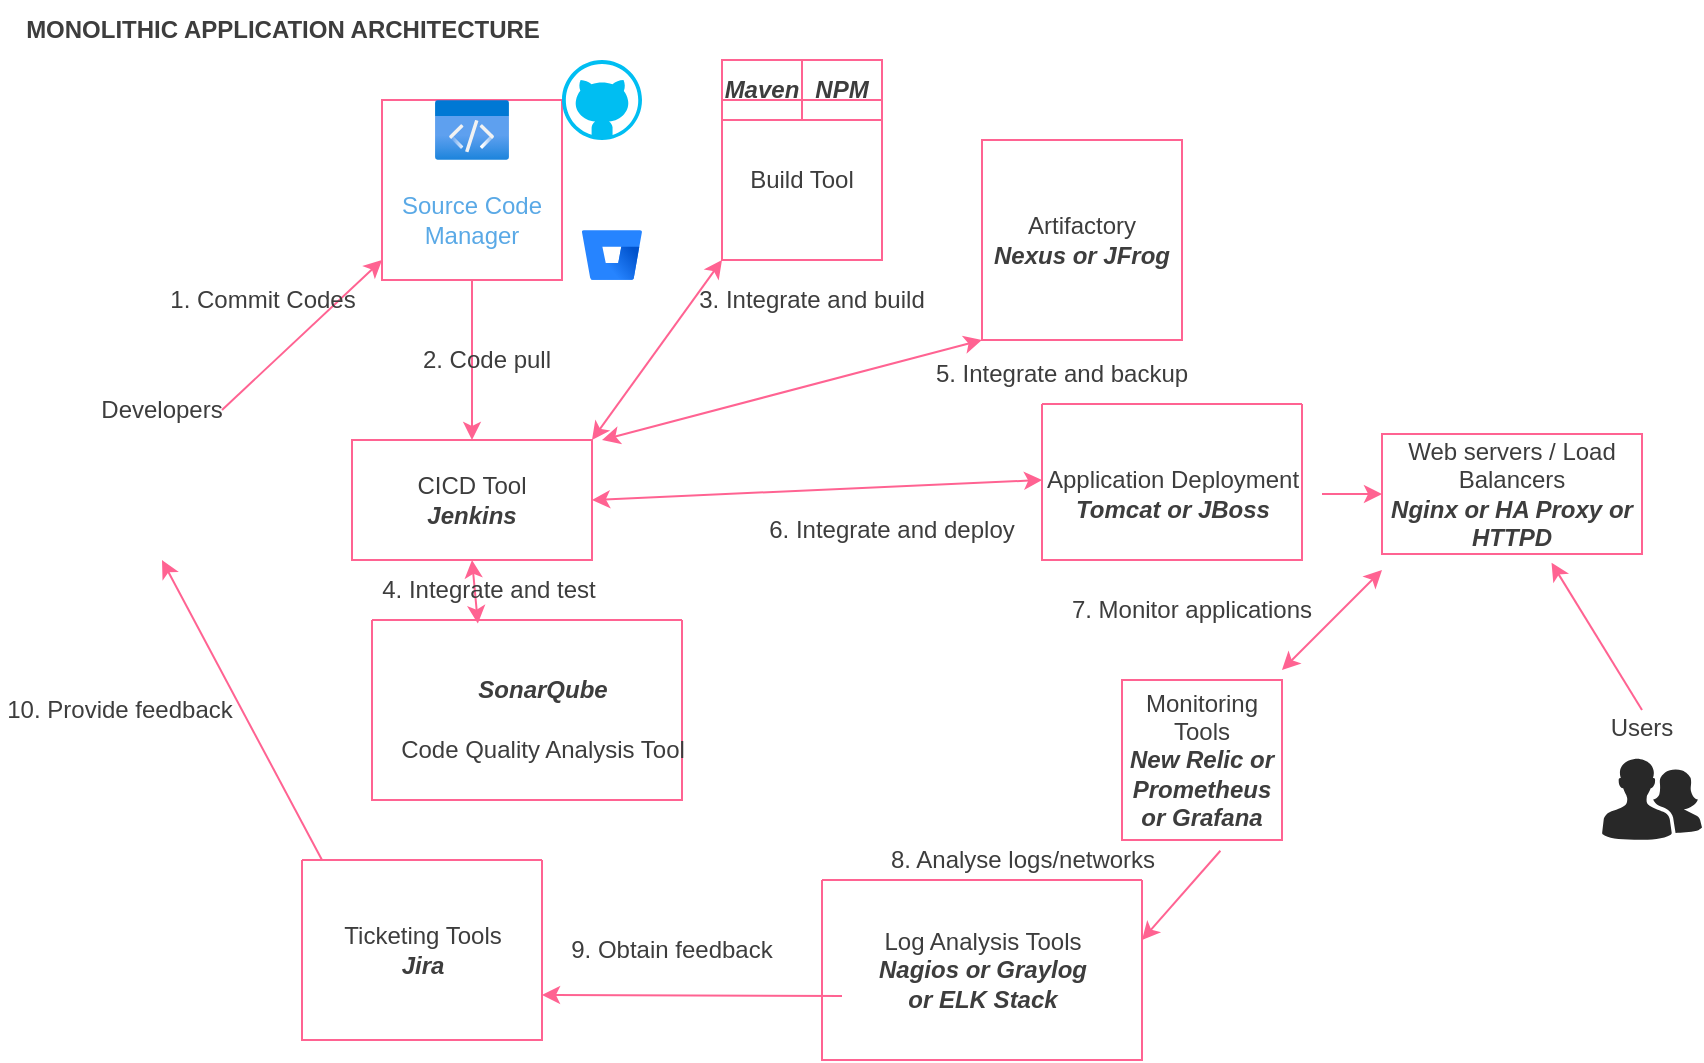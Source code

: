 <mxfile version="20.4.1" type="github">
  <diagram id="n0YX-CEJoB1UbevrSjPl" name="Page-1">
    <mxGraphModel dx="2132" dy="1705" grid="1" gridSize="10" guides="1" tooltips="1" connect="1" arrows="1" fold="1" page="1" pageScale="1" pageWidth="850" pageHeight="1100" math="0" shadow="0">
      <root>
        <mxCell id="0" />
        <mxCell id="1" parent="0" />
        <mxCell id="-gWFEWzkOSPa2LKuE1_3-14" value="" style="shape=image;html=1;verticalAlign=top;verticalLabelPosition=bottom;labelBackgroundColor=#ffffff;imageAspect=0;aspect=fixed;image=https://cdn1.iconfinder.com/data/icons/user-pictures/100/male3-128.png;strokeColor=#FF6392;fontColor=#5AA9E6;fillColor=#FFE45E;" parent="1" vertex="1">
          <mxGeometry x="30" y="182" width="58" height="58" as="geometry" />
        </mxCell>
        <mxCell id="-gWFEWzkOSPa2LKuE1_3-15" value="" style="shape=image;html=1;verticalAlign=top;verticalLabelPosition=bottom;labelBackgroundColor=#ffffff;imageAspect=0;aspect=fixed;image=https://cdn1.iconfinder.com/data/icons/user-pictures/100/female1-128.png;strokeColor=#FF6392;fontColor=#5AA9E6;fillColor=#FFE45E;" parent="1" vertex="1">
          <mxGeometry x="80" y="181" width="60" height="60" as="geometry" />
        </mxCell>
        <mxCell id="-gWFEWzkOSPa2LKuE1_3-17" style="edgeStyle=orthogonalEdgeStyle;rounded=0;orthogonalLoop=1;jettySize=auto;html=1;exitX=0.5;exitY=1;exitDx=0;exitDy=0;strokeColor=#FF6392;fontColor=#5AA9E6;fillColor=#FFE45E;" parent="1" source="-gWFEWzkOSPa2LKuE1_3-14" target="-gWFEWzkOSPa2LKuE1_3-14" edge="1">
          <mxGeometry relative="1" as="geometry" />
        </mxCell>
        <mxCell id="-gWFEWzkOSPa2LKuE1_3-21" value="" style="whiteSpace=wrap;html=1;aspect=fixed;strokeColor=#FF6392;fontColor=#5AA9E6;fillColor=none;" parent="1" vertex="1">
          <mxGeometry x="190" y="30" width="90" height="90" as="geometry" />
        </mxCell>
        <mxCell id="-gWFEWzkOSPa2LKuE1_3-45" value="" style="edgeStyle=orthogonalEdgeStyle;rounded=0;orthogonalLoop=1;jettySize=auto;html=1;strokeColor=#FF6392;fontColor=#3D3D3D;fillColor=#FFE45E;" parent="1" source="-gWFEWzkOSPa2LKuE1_3-28" target="-gWFEWzkOSPa2LKuE1_3-44" edge="1">
          <mxGeometry relative="1" as="geometry" />
        </mxCell>
        <mxCell id="-gWFEWzkOSPa2LKuE1_3-28" value="Source Code Manager" style="text;html=1;strokeColor=none;fillColor=none;align=center;verticalAlign=middle;whiteSpace=wrap;rounded=0;fontColor=#5AA9E6;" parent="1" vertex="1">
          <mxGeometry x="190" y="60" width="90" height="60" as="geometry" />
        </mxCell>
        <mxCell id="-gWFEWzkOSPa2LKuE1_3-29" value="Developers" style="text;html=1;strokeColor=none;fillColor=none;align=center;verticalAlign=middle;whiteSpace=wrap;rounded=0;fontColor=#3D3D3D;" parent="1" vertex="1">
          <mxGeometry x="50" y="170" width="60" height="30" as="geometry" />
        </mxCell>
        <mxCell id="-gWFEWzkOSPa2LKuE1_3-30" value="" style="aspect=fixed;html=1;points=[];align=center;image;fontSize=12;image=img/lib/azure2/general/Code.svg;strokeColor=#FF6392;fontColor=#3D3D3D;fillColor=none;" parent="1" vertex="1">
          <mxGeometry x="216.54" y="30" width="36.92" height="30" as="geometry" />
        </mxCell>
        <mxCell id="-gWFEWzkOSPa2LKuE1_3-32" value="" style="endArrow=classic;html=1;rounded=0;strokeColor=#FF6392;fontColor=#3D3D3D;fillColor=#FFE45E;exitX=1;exitY=0.5;exitDx=0;exitDy=0;" parent="1" source="-gWFEWzkOSPa2LKuE1_3-29" edge="1">
          <mxGeometry width="50" height="50" relative="1" as="geometry">
            <mxPoint x="140" y="160" as="sourcePoint" />
            <mxPoint x="190" y="110" as="targetPoint" />
          </mxGeometry>
        </mxCell>
        <mxCell id="-gWFEWzkOSPa2LKuE1_3-33" value="" style="verticalLabelPosition=bottom;html=1;verticalAlign=top;align=center;strokeColor=none;fillColor=#00BEF2;shape=mxgraph.azure.github_code;pointerEvents=1;fontColor=#3D3D3D;" parent="1" vertex="1">
          <mxGeometry x="280" y="10" width="40" height="40" as="geometry" />
        </mxCell>
        <mxCell id="-gWFEWzkOSPa2LKuE1_3-34" value="" style="shape=image;html=1;verticalAlign=top;verticalLabelPosition=bottom;labelBackgroundColor=#ffffff;imageAspect=0;aspect=fixed;image=https://cdn4.iconfinder.com/data/icons/socialcones/508/Gitlab-128.png;strokeColor=#FF6392;fontColor=#3D3D3D;fillColor=none;" parent="1" vertex="1">
          <mxGeometry x="280" y="55" width="40" height="40" as="geometry" />
        </mxCell>
        <mxCell id="-gWFEWzkOSPa2LKuE1_3-35" value="" style="image;image=img/lib/atlassian/Bitbucket_Logo.svg;strokeColor=#FF6392;fontColor=#3D3D3D;fillColor=none;" parent="1" vertex="1">
          <mxGeometry x="290" y="95" width="30" height="25" as="geometry" />
        </mxCell>
        <mxCell id="-gWFEWzkOSPa2LKuE1_3-36" value="1. Commit Codes" style="text;html=1;align=center;verticalAlign=middle;resizable=0;points=[];autosize=1;strokeColor=none;fillColor=none;fontColor=#3D3D3D;" parent="1" vertex="1">
          <mxGeometry x="70" y="115" width="120" height="30" as="geometry" />
        </mxCell>
        <mxCell id="-gWFEWzkOSPa2LKuE1_3-38" value="Build Tool" style="whiteSpace=wrap;html=1;aspect=fixed;strokeColor=#FF6392;fontColor=#3D3D3D;fillColor=none;" parent="1" vertex="1">
          <mxGeometry x="360" y="30" width="80" height="80" as="geometry" />
        </mxCell>
        <mxCell id="-gWFEWzkOSPa2LKuE1_3-39" value="&lt;b&gt;&lt;i&gt;NPM&lt;/i&gt;&lt;/b&gt;" style="whiteSpace=wrap;html=1;strokeColor=#FF6392;fontColor=#3D3D3D;fillColor=none;" parent="1" vertex="1">
          <mxGeometry x="400" y="10" width="40" height="30" as="geometry" />
        </mxCell>
        <mxCell id="-gWFEWzkOSPa2LKuE1_3-40" value="&lt;b&gt;&lt;i&gt;Maven&lt;/i&gt;&lt;/b&gt;" style="whiteSpace=wrap;html=1;strokeColor=#FF6392;fontColor=#3D3D3D;fillColor=none;" parent="1" vertex="1">
          <mxGeometry x="360" y="10" width="40" height="30" as="geometry" />
        </mxCell>
        <mxCell id="-gWFEWzkOSPa2LKuE1_3-44" value="CICD Tool&lt;br&gt;&lt;b&gt;&lt;i&gt;Jenkins&lt;/i&gt;&lt;/b&gt;" style="whiteSpace=wrap;html=1;strokeColor=#FF6392;fontColor=#3D3D3D;fillColor=none;" parent="1" vertex="1">
          <mxGeometry x="175" y="200" width="120" height="60" as="geometry" />
        </mxCell>
        <mxCell id="-gWFEWzkOSPa2LKuE1_3-46" value="2. Code pull" style="text;html=1;strokeColor=none;fillColor=none;align=center;verticalAlign=middle;whiteSpace=wrap;rounded=0;fontColor=#3D3D3D;" parent="1" vertex="1">
          <mxGeometry x="205" y="145" width="75" height="30" as="geometry" />
        </mxCell>
        <mxCell id="-gWFEWzkOSPa2LKuE1_3-47" value="" style="endArrow=classic;startArrow=classic;html=1;rounded=0;strokeColor=#FF6392;fontColor=#3D3D3D;fillColor=#FFE45E;exitX=1;exitY=0;exitDx=0;exitDy=0;entryX=0;entryY=1;entryDx=0;entryDy=0;" parent="1" source="-gWFEWzkOSPa2LKuE1_3-44" target="-gWFEWzkOSPa2LKuE1_3-38" edge="1">
          <mxGeometry width="50" height="50" relative="1" as="geometry">
            <mxPoint x="390" y="290" as="sourcePoint" />
            <mxPoint x="390" y="120" as="targetPoint" />
          </mxGeometry>
        </mxCell>
        <mxCell id="-gWFEWzkOSPa2LKuE1_3-48" value="3. Integrate and build" style="text;html=1;strokeColor=none;fillColor=none;align=center;verticalAlign=middle;whiteSpace=wrap;rounded=0;fontColor=#3D3D3D;" parent="1" vertex="1">
          <mxGeometry x="340" y="115" width="130" height="30" as="geometry" />
        </mxCell>
        <mxCell id="-gWFEWzkOSPa2LKuE1_3-50" value="" style="swimlane;startSize=0;strokeColor=#FF6392;fontColor=#3D3D3D;fillColor=none;" parent="1" vertex="1">
          <mxGeometry x="185" y="290" width="155" height="90" as="geometry" />
        </mxCell>
        <mxCell id="-gWFEWzkOSPa2LKuE1_3-52" value="Code Quality Analysis Tool" style="text;html=1;align=center;verticalAlign=middle;resizable=0;points=[];autosize=1;strokeColor=none;fillColor=none;fontColor=#3D3D3D;" parent="-gWFEWzkOSPa2LKuE1_3-50" vertex="1">
          <mxGeometry y="50" width="170" height="30" as="geometry" />
        </mxCell>
        <mxCell id="-gWFEWzkOSPa2LKuE1_3-57" value="" style="endArrow=classic;startArrow=classic;html=1;rounded=0;strokeColor=#FF6392;fontColor=#3D3D3D;fillColor=#FFE45E;entryX=0.5;entryY=1;entryDx=0;entryDy=0;exitX=0.465;exitY=1.06;exitDx=0;exitDy=0;exitPerimeter=0;" parent="1" target="-gWFEWzkOSPa2LKuE1_3-44" edge="1" source="-gWFEWzkOSPa2LKuE1_3-59">
          <mxGeometry width="50" height="50" relative="1" as="geometry">
            <mxPoint x="235" y="350" as="sourcePoint" />
            <mxPoint x="280" y="280" as="targetPoint" />
          </mxGeometry>
        </mxCell>
        <mxCell id="-gWFEWzkOSPa2LKuE1_3-59" value="4. Integrate and test" style="text;html=1;align=center;verticalAlign=middle;resizable=0;points=[];autosize=1;strokeColor=none;fillColor=none;fontColor=#3D3D3D;" parent="1" vertex="1">
          <mxGeometry x="177.5" y="260" width="130" height="30" as="geometry" />
        </mxCell>
        <mxCell id="lnZVJrbV3pISOHpiNBGS-1" value="Artifactory&lt;br&gt;&lt;b&gt;&lt;i&gt;Nexus or JFrog&lt;/i&gt;&lt;/b&gt;" style="whiteSpace=wrap;html=1;aspect=fixed;strokeColor=#FF6392;fontColor=#3D3D3D;fillColor=none;" vertex="1" parent="1">
          <mxGeometry x="490" y="50" width="100" height="100" as="geometry" />
        </mxCell>
        <mxCell id="lnZVJrbV3pISOHpiNBGS-2" value="" style="endArrow=classic;startArrow=classic;html=1;rounded=0;strokeColor=#FF6392;fontColor=#3D3D3D;fillColor=#FFE45E;entryX=0;entryY=1;entryDx=0;entryDy=0;" edge="1" parent="1" target="lnZVJrbV3pISOHpiNBGS-1">
          <mxGeometry width="50" height="50" relative="1" as="geometry">
            <mxPoint x="300" y="200" as="sourcePoint" />
            <mxPoint x="350" y="150" as="targetPoint" />
          </mxGeometry>
        </mxCell>
        <mxCell id="lnZVJrbV3pISOHpiNBGS-3" value="5. Integrate and backup" style="text;html=1;strokeColor=none;fillColor=none;align=center;verticalAlign=middle;whiteSpace=wrap;rounded=0;fontColor=#3D3D3D;" vertex="1" parent="1">
          <mxGeometry x="450" y="152" width="160" height="30" as="geometry" />
        </mxCell>
        <mxCell id="lnZVJrbV3pISOHpiNBGS-5" value="&lt;b&gt;MONOLITHIC APPLICATION ARCHITECTURE&lt;/b&gt;" style="text;html=1;align=center;verticalAlign=middle;resizable=0;points=[];autosize=1;strokeColor=none;fillColor=none;fontColor=#3D3D3D;" vertex="1" parent="1">
          <mxGeometry y="-20" width="280" height="30" as="geometry" />
        </mxCell>
        <mxCell id="lnZVJrbV3pISOHpiNBGS-6" value="" style="swimlane;startSize=0;strokeColor=#FF6392;fontColor=#3D3D3D;fillColor=none;" vertex="1" parent="1">
          <mxGeometry x="520" y="182" width="130" height="78" as="geometry" />
        </mxCell>
        <mxCell id="lnZVJrbV3pISOHpiNBGS-9" value="Application Deployment&lt;br&gt;&lt;b&gt;&lt;i&gt;Tomcat or JBoss&lt;/i&gt;&lt;/b&gt;" style="text;html=1;align=center;verticalAlign=middle;resizable=0;points=[];autosize=1;strokeColor=none;fillColor=none;fontColor=#3D3D3D;" vertex="1" parent="lnZVJrbV3pISOHpiNBGS-6">
          <mxGeometry x="-10" y="25" width="150" height="40" as="geometry" />
        </mxCell>
        <mxCell id="lnZVJrbV3pISOHpiNBGS-7" value="" style="endArrow=classic;startArrow=classic;html=1;rounded=0;strokeColor=#FF6392;fontColor=#3D3D3D;fillColor=#FFE45E;entryX=0.067;entryY=0.325;entryDx=0;entryDy=0;exitX=1;exitY=0.5;exitDx=0;exitDy=0;entryPerimeter=0;" edge="1" parent="1" source="-gWFEWzkOSPa2LKuE1_3-44" target="lnZVJrbV3pISOHpiNBGS-9">
          <mxGeometry width="50" height="50" relative="1" as="geometry">
            <mxPoint x="400" y="270" as="sourcePoint" />
            <mxPoint x="450" y="220" as="targetPoint" />
          </mxGeometry>
        </mxCell>
        <mxCell id="lnZVJrbV3pISOHpiNBGS-8" value="6. Integrate and deploy" style="text;html=1;strokeColor=none;fillColor=none;align=center;verticalAlign=middle;whiteSpace=wrap;rounded=0;fontColor=#3D3D3D;" vertex="1" parent="1">
          <mxGeometry x="380" y="230" width="130" height="30" as="geometry" />
        </mxCell>
        <mxCell id="lnZVJrbV3pISOHpiNBGS-11" value="Web servers / Load Balancers&lt;br&gt;&lt;b&gt;&lt;i&gt;Nginx or HA Proxy or HTTPD&lt;/i&gt;&lt;/b&gt;" style="whiteSpace=wrap;html=1;strokeColor=#FF6392;fontColor=#3D3D3D;fillColor=none;" vertex="1" parent="1">
          <mxGeometry x="690" y="197" width="130" height="60" as="geometry" />
        </mxCell>
        <mxCell id="lnZVJrbV3pISOHpiNBGS-12" value="" style="edgeStyle=orthogonalEdgeStyle;rounded=0;orthogonalLoop=1;jettySize=auto;html=1;strokeColor=#FF6392;fontColor=#3D3D3D;fillColor=#FFE45E;" edge="1" parent="1" source="lnZVJrbV3pISOHpiNBGS-9" target="lnZVJrbV3pISOHpiNBGS-11">
          <mxGeometry relative="1" as="geometry">
            <Array as="points">
              <mxPoint x="650" y="220" />
              <mxPoint x="650" y="220" />
            </Array>
          </mxGeometry>
        </mxCell>
        <mxCell id="lnZVJrbV3pISOHpiNBGS-15" value="" style="verticalLabelPosition=bottom;sketch=0;html=1;fillColor=#282828;strokeColor=none;verticalAlign=top;pointerEvents=1;align=center;shape=mxgraph.cisco_safe.people_places_things_icons.icon2;fontColor=#3D3D3D;" vertex="1" parent="1">
          <mxGeometry x="800" y="359" width="50" height="41" as="geometry" />
        </mxCell>
        <mxCell id="lnZVJrbV3pISOHpiNBGS-16" value="Users" style="text;html=1;strokeColor=none;fillColor=none;align=center;verticalAlign=middle;whiteSpace=wrap;rounded=0;fontColor=#3D3D3D;" vertex="1" parent="1">
          <mxGeometry x="790" y="329" width="60" height="30" as="geometry" />
        </mxCell>
        <mxCell id="lnZVJrbV3pISOHpiNBGS-17" value="" style="endArrow=classic;html=1;rounded=0;strokeColor=#FF6392;fontColor=#3D3D3D;fillColor=#FFE45E;entryX=0.652;entryY=1.073;entryDx=0;entryDy=0;entryPerimeter=0;" edge="1" parent="1" target="lnZVJrbV3pISOHpiNBGS-11">
          <mxGeometry width="50" height="50" relative="1" as="geometry">
            <mxPoint x="820" y="335" as="sourcePoint" />
            <mxPoint x="870" y="285" as="targetPoint" />
          </mxGeometry>
        </mxCell>
        <mxCell id="lnZVJrbV3pISOHpiNBGS-18" value="Monitoring Tools&lt;br&gt;&lt;b&gt;&lt;i&gt;New Relic or Prometheus or Grafana&lt;/i&gt;&lt;/b&gt;" style="whiteSpace=wrap;html=1;aspect=fixed;strokeColor=#FF6392;fontColor=#3D3D3D;fillColor=none;" vertex="1" parent="1">
          <mxGeometry x="560" y="320" width="80" height="80" as="geometry" />
        </mxCell>
        <mxCell id="lnZVJrbV3pISOHpiNBGS-19" value="" style="endArrow=classic;startArrow=classic;html=1;fontFamily=Helvetica;fontSize=11;fontColor=#3D3D3D;align=center;strokeColor=#FF6392;fillColor=#FFE45E;" edge="1" parent="1">
          <mxGeometry width="50" height="50" relative="1" as="geometry">
            <mxPoint x="640" y="315" as="sourcePoint" />
            <mxPoint x="690" y="265" as="targetPoint" />
          </mxGeometry>
        </mxCell>
        <mxCell id="lnZVJrbV3pISOHpiNBGS-20" value="7. Monitor applications" style="text;html=1;strokeColor=none;fillColor=none;align=center;verticalAlign=middle;whiteSpace=wrap;rounded=0;fontColor=#3D3D3D;" vertex="1" parent="1">
          <mxGeometry x="490" y="270" width="210" height="30" as="geometry" />
        </mxCell>
        <mxCell id="-gWFEWzkOSPa2LKuE1_3-60" value="&lt;b&gt;&lt;i&gt;SonarQube&lt;/i&gt;&lt;/b&gt;" style="text;html=1;align=center;verticalAlign=middle;resizable=0;points=[];autosize=1;strokeColor=none;fillColor=none;fontColor=#3D3D3D;" parent="1" vertex="1">
          <mxGeometry x="225" y="310" width="90" height="30" as="geometry" />
        </mxCell>
        <mxCell id="lnZVJrbV3pISOHpiNBGS-23" value="" style="swimlane;startSize=0;strokeColor=#FF6392;fontColor=#3D3D3D;fillColor=none;" vertex="1" parent="1">
          <mxGeometry x="150" y="410" width="120" height="90" as="geometry" />
        </mxCell>
        <mxCell id="lnZVJrbV3pISOHpiNBGS-24" value="Ticketing Tools&lt;br&gt;&lt;b&gt;&lt;i&gt;Jira&lt;/i&gt;&lt;/b&gt;" style="text;html=1;align=center;verticalAlign=middle;resizable=0;points=[];autosize=1;strokeColor=none;fillColor=none;fontColor=#3D3D3D;" vertex="1" parent="lnZVJrbV3pISOHpiNBGS-23">
          <mxGeometry x="10" y="25" width="100" height="40" as="geometry" />
        </mxCell>
        <mxCell id="lnZVJrbV3pISOHpiNBGS-25" value="" style="endArrow=classic;html=1;rounded=0;strokeColor=#FF6392;fontColor=#3D3D3D;fillColor=#FFE45E;entryX=1;entryY=0.75;entryDx=0;entryDy=0;" edge="1" parent="1" target="lnZVJrbV3pISOHpiNBGS-23">
          <mxGeometry width="50" height="50" relative="1" as="geometry">
            <mxPoint x="420" y="478" as="sourcePoint" />
            <mxPoint x="450" y="410" as="targetPoint" />
            <Array as="points" />
          </mxGeometry>
        </mxCell>
        <mxCell id="lnZVJrbV3pISOHpiNBGS-26" value="9. Obtain feedback" style="text;html=1;strokeColor=none;fillColor=none;align=center;verticalAlign=middle;whiteSpace=wrap;rounded=0;fontColor=#3D3D3D;" vertex="1" parent="1">
          <mxGeometry x="270" y="440" width="130" height="30" as="geometry" />
        </mxCell>
        <mxCell id="lnZVJrbV3pISOHpiNBGS-28" value="" style="swimlane;startSize=0;strokeColor=#FF6392;fontColor=#3D3D3D;fillColor=none;" vertex="1" parent="1">
          <mxGeometry x="410" y="420" width="160" height="90" as="geometry" />
        </mxCell>
        <mxCell id="lnZVJrbV3pISOHpiNBGS-30" value="" style="endArrow=classic;html=1;rounded=0;strokeColor=#FF6392;fontColor=#3D3D3D;fillColor=#FFE45E;exitX=0.615;exitY=1.067;exitDx=0;exitDy=0;exitPerimeter=0;" edge="1" parent="1" source="lnZVJrbV3pISOHpiNBGS-18">
          <mxGeometry width="50" height="50" relative="1" as="geometry">
            <mxPoint x="540" y="450" as="sourcePoint" />
            <mxPoint x="570" y="450" as="targetPoint" />
          </mxGeometry>
        </mxCell>
        <mxCell id="lnZVJrbV3pISOHpiNBGS-31" value="Log Analysis Tools&lt;br&gt;&lt;b&gt;&lt;i&gt;Nagios or Graylog &lt;br&gt;or ELK Stack&lt;/i&gt;&lt;/b&gt;" style="text;html=1;align=center;verticalAlign=middle;resizable=0;points=[];autosize=1;strokeColor=none;fillColor=none;fontColor=#3D3D3D;" vertex="1" parent="1">
          <mxGeometry x="425" y="435" width="130" height="60" as="geometry" />
        </mxCell>
        <mxCell id="lnZVJrbV3pISOHpiNBGS-32" value="8. Analyse logs/networks" style="text;html=1;align=center;verticalAlign=middle;resizable=0;points=[];autosize=1;strokeColor=none;fillColor=none;fontColor=#3D3D3D;" vertex="1" parent="1">
          <mxGeometry x="430" y="395" width="160" height="30" as="geometry" />
        </mxCell>
        <mxCell id="lnZVJrbV3pISOHpiNBGS-34" value="" style="endArrow=classic;html=1;rounded=0;strokeColor=#FF6392;fontColor=#3D3D3D;fillColor=#FFE45E;" edge="1" parent="1">
          <mxGeometry width="50" height="50" relative="1" as="geometry">
            <mxPoint x="160" y="410" as="sourcePoint" />
            <mxPoint x="80" y="260" as="targetPoint" />
            <Array as="points">
              <mxPoint x="160" y="410" />
            </Array>
          </mxGeometry>
        </mxCell>
        <mxCell id="lnZVJrbV3pISOHpiNBGS-35" value="10. Provide feedback" style="text;html=1;strokeColor=none;fillColor=none;align=center;verticalAlign=middle;whiteSpace=wrap;rounded=0;fontColor=#3D3D3D;" vertex="1" parent="1">
          <mxGeometry x="-1" y="320" width="120" height="30" as="geometry" />
        </mxCell>
      </root>
    </mxGraphModel>
  </diagram>
</mxfile>
